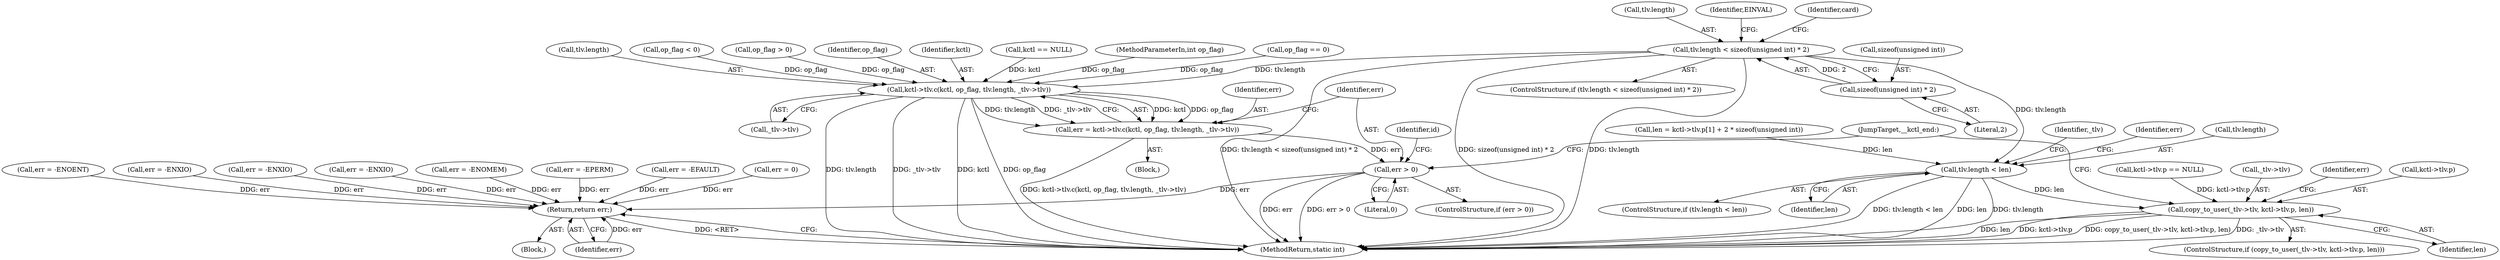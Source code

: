 digraph "0_linux_fd9f26e4eca5d08a27d12c0933fceef76ed9663d_2@API" {
"1000130" [label="(Call,tlv.length < sizeof(unsigned int) * 2)"];
"1000134" [label="(Call,sizeof(unsigned int) * 2)"];
"1000262" [label="(Call,kctl->tlv.c(kctl, op_flag, tlv.length, _tlv->tlv))"];
"1000260" [label="(Call,err = kctl->tlv.c(kctl, op_flag, tlv.length, _tlv->tlv))"];
"1000272" [label="(Call,err > 0)"];
"1000351" [label="(Return,return err;)"];
"1000319" [label="(Call,tlv.length < len)"];
"1000331" [label="(Call,copy_to_user(_tlv->tlv, kctl->tlv.p, len))"];
"1000137" [label="(Literal,2)"];
"1000351" [label="(Return,return err;)"];
"1000261" [label="(Identifier,err)"];
"1000318" [label="(ControlStructure,if (tlv.length < len))"];
"1000265" [label="(Call,tlv.length)"];
"1000273" [label="(Identifier,err)"];
"1000268" [label="(Call,_tlv->tlv)"];
"1000219" [label="(Call,op_flag < 0)"];
"1000129" [label="(ControlStructure,if (tlv.length < sizeof(unsigned int) * 2))"];
"1000323" [label="(Identifier,len)"];
"1000208" [label="(Call,op_flag > 0)"];
"1000330" [label="(ControlStructure,if (copy_to_user(_tlv->tlv, kctl->tlv.p, len)))"];
"1000164" [label="(Call,kctl->tlv.p == NULL)"];
"1000353" [label="(MethodReturn,static int)"];
"1000340" [label="(Identifier,len)"];
"1000241" [label="(Block,)"];
"1000332" [label="(Call,_tlv->tlv)"];
"1000342" [label="(Identifier,err)"];
"1000304" [label="(Call,len = kctl->tlv.p[1] + 2 * sizeof(unsigned int))"];
"1000272" [label="(Call,err > 0)"];
"1000264" [label="(Identifier,op_flag)"];
"1000262" [label="(Call,kctl->tlv.c(kctl, op_flag, tlv.length, _tlv->tlv))"];
"1000255" [label="(Call,err = -EPERM)"];
"1000335" [label="(Call,kctl->tlv.p)"];
"1000131" [label="(Call,tlv.length)"];
"1000260" [label="(Call,err = kctl->tlv.c(kctl, op_flag, tlv.length, _tlv->tlv))"];
"1000331" [label="(Call,copy_to_user(_tlv->tlv, kctl->tlv.p, len))"];
"1000104" [label="(Block,)"];
"1000278" [label="(Identifier,id)"];
"1000341" [label="(Call,err = -EFAULT)"];
"1000345" [label="(JumpTarget,__kctl_end:)"];
"1000116" [label="(Call,err = 0)"];
"1000263" [label="(Identifier,kctl)"];
"1000319" [label="(Call,tlv.length < len)"];
"1000352" [label="(Identifier,err)"];
"1000158" [label="(Call,err = -ENOENT)"];
"1000299" [label="(Call,err = -ENXIO)"];
"1000333" [label="(Identifier,_tlv)"];
"1000271" [label="(ControlStructure,if (err > 0))"];
"1000326" [label="(Identifier,err)"];
"1000134" [label="(Call,sizeof(unsigned int) * 2)"];
"1000230" [label="(Call,err = -ENXIO)"];
"1000140" [label="(Identifier,EINVAL)"];
"1000154" [label="(Call,kctl == NULL)"];
"1000172" [label="(Call,err = -ENXIO)"];
"1000103" [label="(MethodParameterIn,int op_flag)"];
"1000135" [label="(Call,sizeof(unsigned int))"];
"1000320" [label="(Call,tlv.length)"];
"1000196" [label="(Call,op_flag == 0)"];
"1000325" [label="(Call,err = -ENOMEM)"];
"1000274" [label="(Literal,0)"];
"1000144" [label="(Identifier,card)"];
"1000130" [label="(Call,tlv.length < sizeof(unsigned int) * 2)"];
"1000130" -> "1000129"  [label="AST: "];
"1000130" -> "1000134"  [label="CFG: "];
"1000131" -> "1000130"  [label="AST: "];
"1000134" -> "1000130"  [label="AST: "];
"1000140" -> "1000130"  [label="CFG: "];
"1000144" -> "1000130"  [label="CFG: "];
"1000130" -> "1000353"  [label="DDG: tlv.length < sizeof(unsigned int) * 2"];
"1000130" -> "1000353"  [label="DDG: sizeof(unsigned int) * 2"];
"1000130" -> "1000353"  [label="DDG: tlv.length"];
"1000134" -> "1000130"  [label="DDG: 2"];
"1000130" -> "1000262"  [label="DDG: tlv.length"];
"1000130" -> "1000319"  [label="DDG: tlv.length"];
"1000134" -> "1000137"  [label="CFG: "];
"1000135" -> "1000134"  [label="AST: "];
"1000137" -> "1000134"  [label="AST: "];
"1000262" -> "1000260"  [label="AST: "];
"1000262" -> "1000268"  [label="CFG: "];
"1000263" -> "1000262"  [label="AST: "];
"1000264" -> "1000262"  [label="AST: "];
"1000265" -> "1000262"  [label="AST: "];
"1000268" -> "1000262"  [label="AST: "];
"1000260" -> "1000262"  [label="CFG: "];
"1000262" -> "1000353"  [label="DDG: tlv.length"];
"1000262" -> "1000353"  [label="DDG: _tlv->tlv"];
"1000262" -> "1000353"  [label="DDG: kctl"];
"1000262" -> "1000353"  [label="DDG: op_flag"];
"1000262" -> "1000260"  [label="DDG: kctl"];
"1000262" -> "1000260"  [label="DDG: op_flag"];
"1000262" -> "1000260"  [label="DDG: tlv.length"];
"1000262" -> "1000260"  [label="DDG: _tlv->tlv"];
"1000154" -> "1000262"  [label="DDG: kctl"];
"1000208" -> "1000262"  [label="DDG: op_flag"];
"1000196" -> "1000262"  [label="DDG: op_flag"];
"1000219" -> "1000262"  [label="DDG: op_flag"];
"1000103" -> "1000262"  [label="DDG: op_flag"];
"1000260" -> "1000241"  [label="AST: "];
"1000261" -> "1000260"  [label="AST: "];
"1000273" -> "1000260"  [label="CFG: "];
"1000260" -> "1000353"  [label="DDG: kctl->tlv.c(kctl, op_flag, tlv.length, _tlv->tlv)"];
"1000260" -> "1000272"  [label="DDG: err"];
"1000272" -> "1000271"  [label="AST: "];
"1000272" -> "1000274"  [label="CFG: "];
"1000273" -> "1000272"  [label="AST: "];
"1000274" -> "1000272"  [label="AST: "];
"1000278" -> "1000272"  [label="CFG: "];
"1000345" -> "1000272"  [label="CFG: "];
"1000272" -> "1000353"  [label="DDG: err"];
"1000272" -> "1000353"  [label="DDG: err > 0"];
"1000272" -> "1000351"  [label="DDG: err"];
"1000351" -> "1000104"  [label="AST: "];
"1000351" -> "1000352"  [label="CFG: "];
"1000352" -> "1000351"  [label="AST: "];
"1000353" -> "1000351"  [label="CFG: "];
"1000351" -> "1000353"  [label="DDG: <RET>"];
"1000352" -> "1000351"  [label="DDG: err"];
"1000299" -> "1000351"  [label="DDG: err"];
"1000172" -> "1000351"  [label="DDG: err"];
"1000255" -> "1000351"  [label="DDG: err"];
"1000325" -> "1000351"  [label="DDG: err"];
"1000158" -> "1000351"  [label="DDG: err"];
"1000116" -> "1000351"  [label="DDG: err"];
"1000341" -> "1000351"  [label="DDG: err"];
"1000230" -> "1000351"  [label="DDG: err"];
"1000319" -> "1000318"  [label="AST: "];
"1000319" -> "1000323"  [label="CFG: "];
"1000320" -> "1000319"  [label="AST: "];
"1000323" -> "1000319"  [label="AST: "];
"1000326" -> "1000319"  [label="CFG: "];
"1000333" -> "1000319"  [label="CFG: "];
"1000319" -> "1000353"  [label="DDG: tlv.length < len"];
"1000319" -> "1000353"  [label="DDG: len"];
"1000319" -> "1000353"  [label="DDG: tlv.length"];
"1000304" -> "1000319"  [label="DDG: len"];
"1000319" -> "1000331"  [label="DDG: len"];
"1000331" -> "1000330"  [label="AST: "];
"1000331" -> "1000340"  [label="CFG: "];
"1000332" -> "1000331"  [label="AST: "];
"1000335" -> "1000331"  [label="AST: "];
"1000340" -> "1000331"  [label="AST: "];
"1000342" -> "1000331"  [label="CFG: "];
"1000345" -> "1000331"  [label="CFG: "];
"1000331" -> "1000353"  [label="DDG: copy_to_user(_tlv->tlv, kctl->tlv.p, len)"];
"1000331" -> "1000353"  [label="DDG: _tlv->tlv"];
"1000331" -> "1000353"  [label="DDG: len"];
"1000331" -> "1000353"  [label="DDG: kctl->tlv.p"];
"1000164" -> "1000331"  [label="DDG: kctl->tlv.p"];
}
